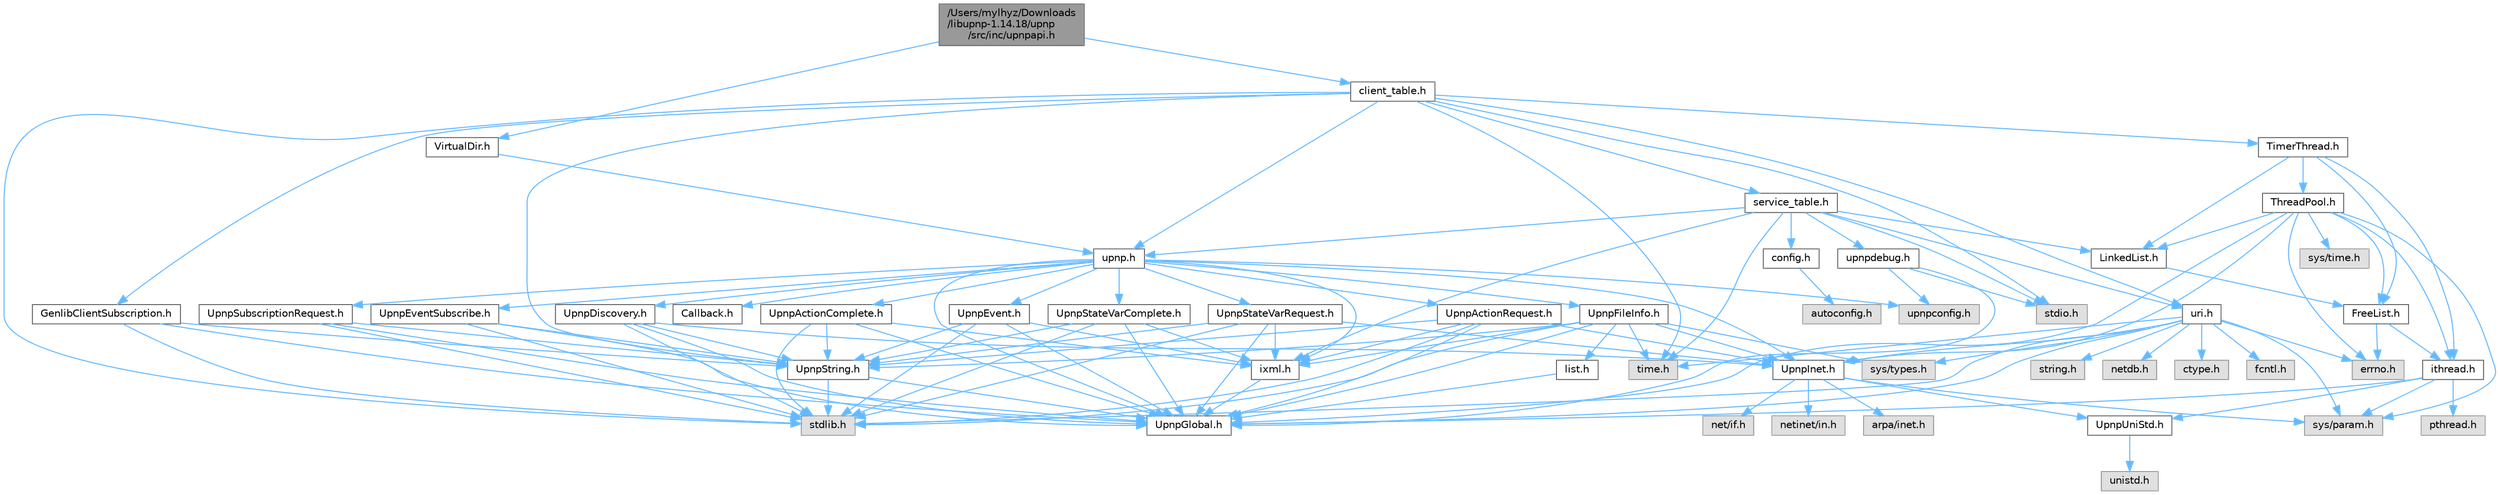 digraph "/Users/mylhyz/Downloads/libupnp-1.14.18/upnp/src/inc/upnpapi.h"
{
 // LATEX_PDF_SIZE
  bgcolor="transparent";
  edge [fontname=Helvetica,fontsize=10,labelfontname=Helvetica,labelfontsize=10];
  node [fontname=Helvetica,fontsize=10,shape=box,height=0.2,width=0.4];
  Node1 [id="Node000001",label="/Users/mylhyz/Downloads\l/libupnp-1.14.18/upnp\l/src/inc/upnpapi.h",height=0.2,width=0.4,color="gray40", fillcolor="grey60", style="filled", fontcolor="black",tooltip=" "];
  Node1 -> Node2 [id="edge1_Node000001_Node000002",color="steelblue1",style="solid",tooltip=" "];
  Node2 [id="Node000002",label="VirtualDir.h",height=0.2,width=0.4,color="grey40", fillcolor="white", style="filled",URL="$VirtualDir_8h_source.html",tooltip=" "];
  Node2 -> Node3 [id="edge2_Node000002_Node000003",color="steelblue1",style="solid",tooltip=" "];
  Node3 [id="Node000003",label="upnp.h",height=0.2,width=0.4,color="grey40", fillcolor="white", style="filled",URL="$upnp_8h.html",tooltip=" "];
  Node3 -> Node4 [id="edge3_Node000003_Node000004",color="steelblue1",style="solid",tooltip=" "];
  Node4 [id="Node000004",label="UpnpGlobal.h",height=0.2,width=0.4,color="grey40", fillcolor="white", style="filled",URL="$UpnpGlobal_8h.html",tooltip="Defines constants that for some reason are not defined on some systems."];
  Node3 -> Node5 [id="edge4_Node000003_Node000005",color="steelblue1",style="solid",tooltip=" "];
  Node5 [id="Node000005",label="UpnpInet.h",height=0.2,width=0.4,color="grey40", fillcolor="white", style="filled",URL="$UpnpInet_8h.html",tooltip="Provides a platform independent way to include TCP/IP types and functions."];
  Node5 -> Node6 [id="edge5_Node000005_Node000006",color="steelblue1",style="solid",tooltip=" "];
  Node6 [id="Node000006",label="UpnpUniStd.h",height=0.2,width=0.4,color="grey40", fillcolor="white", style="filled",URL="$UpnpUniStd_8h_source.html",tooltip=" "];
  Node6 -> Node7 [id="edge6_Node000006_Node000007",color="steelblue1",style="solid",tooltip=" "];
  Node7 [id="Node000007",label="unistd.h",height=0.2,width=0.4,color="grey60", fillcolor="#E0E0E0", style="filled",tooltip=" "];
  Node5 -> Node8 [id="edge7_Node000005_Node000008",color="steelblue1",style="solid",tooltip=" "];
  Node8 [id="Node000008",label="sys/param.h",height=0.2,width=0.4,color="grey60", fillcolor="#E0E0E0", style="filled",tooltip=" "];
  Node5 -> Node9 [id="edge8_Node000005_Node000009",color="steelblue1",style="solid",tooltip=" "];
  Node9 [id="Node000009",label="arpa/inet.h",height=0.2,width=0.4,color="grey60", fillcolor="#E0E0E0", style="filled",tooltip=" "];
  Node5 -> Node10 [id="edge9_Node000005_Node000010",color="steelblue1",style="solid",tooltip=" "];
  Node10 [id="Node000010",label="net/if.h",height=0.2,width=0.4,color="grey60", fillcolor="#E0E0E0", style="filled",tooltip=" "];
  Node5 -> Node11 [id="edge10_Node000005_Node000011",color="steelblue1",style="solid",tooltip=" "];
  Node11 [id="Node000011",label="netinet/in.h",height=0.2,width=0.4,color="grey60", fillcolor="#E0E0E0", style="filled",tooltip=" "];
  Node3 -> Node12 [id="edge11_Node000003_Node000012",color="steelblue1",style="solid",tooltip=" "];
  Node12 [id="Node000012",label="ixml.h",height=0.2,width=0.4,color="grey40", fillcolor="white", style="filled",URL="$ixml_8h.html",tooltip=" "];
  Node12 -> Node4 [id="edge12_Node000012_Node000004",color="steelblue1",style="solid",tooltip=" "];
  Node3 -> Node13 [id="edge13_Node000003_Node000013",color="steelblue1",style="solid",tooltip=" "];
  Node13 [id="Node000013",label="upnpconfig.h",height=0.2,width=0.4,color="grey60", fillcolor="#E0E0E0", style="filled",tooltip=" "];
  Node3 -> Node14 [id="edge14_Node000003_Node000014",color="steelblue1",style="solid",tooltip=" "];
  Node14 [id="Node000014",label="UpnpActionComplete.h",height=0.2,width=0.4,color="grey40", fillcolor="white", style="filled",URL="$UpnpActionComplete_8h.html",tooltip="Header file for UpnpActionComplete methods."];
  Node14 -> Node15 [id="edge15_Node000014_Node000015",color="steelblue1",style="solid",tooltip=" "];
  Node15 [id="Node000015",label="stdlib.h",height=0.2,width=0.4,color="grey60", fillcolor="#E0E0E0", style="filled",tooltip=" "];
  Node14 -> Node4 [id="edge16_Node000014_Node000004",color="steelblue1",style="solid",tooltip=" "];
  Node14 -> Node16 [id="edge17_Node000014_Node000016",color="steelblue1",style="solid",tooltip=" "];
  Node16 [id="Node000016",label="UpnpString.h",height=0.2,width=0.4,color="grey40", fillcolor="white", style="filled",URL="$UpnpString_8h.html",tooltip="UpnpString object declaration."];
  Node16 -> Node4 [id="edge18_Node000016_Node000004",color="steelblue1",style="solid",tooltip=" "];
  Node16 -> Node15 [id="edge19_Node000016_Node000015",color="steelblue1",style="solid",tooltip=" "];
  Node14 -> Node12 [id="edge20_Node000014_Node000012",color="steelblue1",style="solid",tooltip=" "];
  Node3 -> Node17 [id="edge21_Node000003_Node000017",color="steelblue1",style="solid",tooltip=" "];
  Node17 [id="Node000017",label="UpnpActionRequest.h",height=0.2,width=0.4,color="grey40", fillcolor="white", style="filled",URL="$UpnpActionRequest_8h.html",tooltip="Header file for UpnpActionRequest methods."];
  Node17 -> Node15 [id="edge22_Node000017_Node000015",color="steelblue1",style="solid",tooltip=" "];
  Node17 -> Node4 [id="edge23_Node000017_Node000004",color="steelblue1",style="solid",tooltip=" "];
  Node17 -> Node5 [id="edge24_Node000017_Node000005",color="steelblue1",style="solid",tooltip=" "];
  Node17 -> Node16 [id="edge25_Node000017_Node000016",color="steelblue1",style="solid",tooltip=" "];
  Node17 -> Node12 [id="edge26_Node000017_Node000012",color="steelblue1",style="solid",tooltip=" "];
  Node3 -> Node18 [id="edge27_Node000003_Node000018",color="steelblue1",style="solid",tooltip=" "];
  Node18 [id="Node000018",label="UpnpDiscovery.h",height=0.2,width=0.4,color="grey40", fillcolor="white", style="filled",URL="$UpnpDiscovery_8h.html",tooltip="Header file for UpnpDiscovery methods."];
  Node18 -> Node15 [id="edge28_Node000018_Node000015",color="steelblue1",style="solid",tooltip=" "];
  Node18 -> Node4 [id="edge29_Node000018_Node000004",color="steelblue1",style="solid",tooltip=" "];
  Node18 -> Node5 [id="edge30_Node000018_Node000005",color="steelblue1",style="solid",tooltip=" "];
  Node18 -> Node16 [id="edge31_Node000018_Node000016",color="steelblue1",style="solid",tooltip=" "];
  Node3 -> Node19 [id="edge32_Node000003_Node000019",color="steelblue1",style="solid",tooltip=" "];
  Node19 [id="Node000019",label="UpnpEvent.h",height=0.2,width=0.4,color="grey40", fillcolor="white", style="filled",URL="$UpnpEvent_8h.html",tooltip="Header file for UpnpEvent methods."];
  Node19 -> Node15 [id="edge33_Node000019_Node000015",color="steelblue1",style="solid",tooltip=" "];
  Node19 -> Node4 [id="edge34_Node000019_Node000004",color="steelblue1",style="solid",tooltip=" "];
  Node19 -> Node16 [id="edge35_Node000019_Node000016",color="steelblue1",style="solid",tooltip=" "];
  Node19 -> Node12 [id="edge36_Node000019_Node000012",color="steelblue1",style="solid",tooltip=" "];
  Node3 -> Node20 [id="edge37_Node000003_Node000020",color="steelblue1",style="solid",tooltip=" "];
  Node20 [id="Node000020",label="UpnpEventSubscribe.h",height=0.2,width=0.4,color="grey40", fillcolor="white", style="filled",URL="$UpnpEventSubscribe_8h.html",tooltip="Header file for UpnpEventSubscribe methods."];
  Node20 -> Node15 [id="edge38_Node000020_Node000015",color="steelblue1",style="solid",tooltip=" "];
  Node20 -> Node4 [id="edge39_Node000020_Node000004",color="steelblue1",style="solid",tooltip=" "];
  Node20 -> Node16 [id="edge40_Node000020_Node000016",color="steelblue1",style="solid",tooltip=" "];
  Node3 -> Node21 [id="edge41_Node000003_Node000021",color="steelblue1",style="solid",tooltip=" "];
  Node21 [id="Node000021",label="UpnpFileInfo.h",height=0.2,width=0.4,color="grey40", fillcolor="white", style="filled",URL="$UpnpFileInfo_8h.html",tooltip="Header file for UpnpFileInfo methods."];
  Node21 -> Node15 [id="edge42_Node000021_Node000015",color="steelblue1",style="solid",tooltip=" "];
  Node21 -> Node4 [id="edge43_Node000021_Node000004",color="steelblue1",style="solid",tooltip=" "];
  Node21 -> Node5 [id="edge44_Node000021_Node000005",color="steelblue1",style="solid",tooltip=" "];
  Node21 -> Node16 [id="edge45_Node000021_Node000016",color="steelblue1",style="solid",tooltip=" "];
  Node21 -> Node12 [id="edge46_Node000021_Node000012",color="steelblue1",style="solid",tooltip=" "];
  Node21 -> Node22 [id="edge47_Node000021_Node000022",color="steelblue1",style="solid",tooltip=" "];
  Node22 [id="Node000022",label="list.h",height=0.2,width=0.4,color="grey40", fillcolor="white", style="filled",URL="$list_8h_source.html",tooltip=" "];
  Node22 -> Node4 [id="edge48_Node000022_Node000004",color="steelblue1",style="solid",tooltip=" "];
  Node21 -> Node23 [id="edge49_Node000021_Node000023",color="steelblue1",style="solid",tooltip=" "];
  Node23 [id="Node000023",label="sys/types.h",height=0.2,width=0.4,color="grey60", fillcolor="#E0E0E0", style="filled",tooltip=" "];
  Node21 -> Node24 [id="edge50_Node000021_Node000024",color="steelblue1",style="solid",tooltip=" "];
  Node24 [id="Node000024",label="time.h",height=0.2,width=0.4,color="grey60", fillcolor="#E0E0E0", style="filled",tooltip=" "];
  Node3 -> Node25 [id="edge51_Node000003_Node000025",color="steelblue1",style="solid",tooltip=" "];
  Node25 [id="Node000025",label="UpnpStateVarComplete.h",height=0.2,width=0.4,color="grey40", fillcolor="white", style="filled",URL="$UpnpStateVarComplete_8h.html",tooltip="Header file for UpnpStateVarComplete methods."];
  Node25 -> Node15 [id="edge52_Node000025_Node000015",color="steelblue1",style="solid",tooltip=" "];
  Node25 -> Node4 [id="edge53_Node000025_Node000004",color="steelblue1",style="solid",tooltip=" "];
  Node25 -> Node16 [id="edge54_Node000025_Node000016",color="steelblue1",style="solid",tooltip=" "];
  Node25 -> Node12 [id="edge55_Node000025_Node000012",color="steelblue1",style="solid",tooltip=" "];
  Node3 -> Node26 [id="edge56_Node000003_Node000026",color="steelblue1",style="solid",tooltip=" "];
  Node26 [id="Node000026",label="UpnpStateVarRequest.h",height=0.2,width=0.4,color="grey40", fillcolor="white", style="filled",URL="$UpnpStateVarRequest_8h.html",tooltip="Header file for UpnpStateVarRequest methods."];
  Node26 -> Node15 [id="edge57_Node000026_Node000015",color="steelblue1",style="solid",tooltip=" "];
  Node26 -> Node4 [id="edge58_Node000026_Node000004",color="steelblue1",style="solid",tooltip=" "];
  Node26 -> Node5 [id="edge59_Node000026_Node000005",color="steelblue1",style="solid",tooltip=" "];
  Node26 -> Node16 [id="edge60_Node000026_Node000016",color="steelblue1",style="solid",tooltip=" "];
  Node26 -> Node12 [id="edge61_Node000026_Node000012",color="steelblue1",style="solid",tooltip=" "];
  Node3 -> Node27 [id="edge62_Node000003_Node000027",color="steelblue1",style="solid",tooltip=" "];
  Node27 [id="Node000027",label="UpnpSubscriptionRequest.h",height=0.2,width=0.4,color="grey40", fillcolor="white", style="filled",URL="$UpnpSubscriptionRequest_8h.html",tooltip="Header file for UpnpSubscriptionRequest methods."];
  Node27 -> Node15 [id="edge63_Node000027_Node000015",color="steelblue1",style="solid",tooltip=" "];
  Node27 -> Node4 [id="edge64_Node000027_Node000004",color="steelblue1",style="solid",tooltip=" "];
  Node27 -> Node16 [id="edge65_Node000027_Node000016",color="steelblue1",style="solid",tooltip=" "];
  Node3 -> Node28 [id="edge66_Node000003_Node000028",color="steelblue1",style="solid",tooltip=" "];
  Node28 [id="Node000028",label="Callback.h",height=0.2,width=0.4,color="grey40", fillcolor="white", style="filled",URL="$Callback_8h.html",tooltip=" "];
  Node1 -> Node29 [id="edge67_Node000001_Node000029",color="steelblue1",style="solid",tooltip=" "];
  Node29 [id="Node000029",label="client_table.h",height=0.2,width=0.4,color="grey40", fillcolor="white", style="filled",URL="$client__table_8h.html",tooltip=" "];
  Node29 -> Node30 [id="edge68_Node000029_Node000030",color="steelblue1",style="solid",tooltip=" "];
  Node30 [id="Node000030",label="GenlibClientSubscription.h",height=0.2,width=0.4,color="grey40", fillcolor="white", style="filled",URL="$GenlibClientSubscription_8h.html",tooltip="Header file for GenlibClientSubscription methods."];
  Node30 -> Node15 [id="edge69_Node000030_Node000015",color="steelblue1",style="solid",tooltip=" "];
  Node30 -> Node4 [id="edge70_Node000030_Node000004",color="steelblue1",style="solid",tooltip=" "];
  Node30 -> Node16 [id="edge71_Node000030_Node000016",color="steelblue1",style="solid",tooltip=" "];
  Node29 -> Node31 [id="edge72_Node000029_Node000031",color="steelblue1",style="solid",tooltip=" "];
  Node31 [id="Node000031",label="TimerThread.h",height=0.2,width=0.4,color="grey40", fillcolor="white", style="filled",URL="$TimerThread_8h.html",tooltip=" "];
  Node31 -> Node32 [id="edge73_Node000031_Node000032",color="steelblue1",style="solid",tooltip=" "];
  Node32 [id="Node000032",label="FreeList.h",height=0.2,width=0.4,color="grey40", fillcolor="white", style="filled",URL="$FreeList_8h.html",tooltip=" "];
  Node32 -> Node33 [id="edge74_Node000032_Node000033",color="steelblue1",style="solid",tooltip=" "];
  Node33 [id="Node000033",label="ithread.h",height=0.2,width=0.4,color="grey40", fillcolor="white", style="filled",URL="$ithread_8h.html",tooltip=" "];
  Node33 -> Node8 [id="edge75_Node000033_Node000008",color="steelblue1",style="solid",tooltip=" "];
  Node33 -> Node4 [id="edge76_Node000033_Node000004",color="steelblue1",style="solid",tooltip=" "];
  Node33 -> Node6 [id="edge77_Node000033_Node000006",color="steelblue1",style="solid",tooltip=" "];
  Node33 -> Node34 [id="edge78_Node000033_Node000034",color="steelblue1",style="solid",tooltip=" "];
  Node34 [id="Node000034",label="pthread.h",height=0.2,width=0.4,color="grey60", fillcolor="#E0E0E0", style="filled",tooltip=" "];
  Node32 -> Node35 [id="edge79_Node000032_Node000035",color="steelblue1",style="solid",tooltip=" "];
  Node35 [id="Node000035",label="errno.h",height=0.2,width=0.4,color="grey60", fillcolor="#E0E0E0", style="filled",tooltip=" "];
  Node31 -> Node36 [id="edge80_Node000031_Node000036",color="steelblue1",style="solid",tooltip=" "];
  Node36 [id="Node000036",label="LinkedList.h",height=0.2,width=0.4,color="grey40", fillcolor="white", style="filled",URL="$LinkedList_8h.html",tooltip=" "];
  Node36 -> Node32 [id="edge81_Node000036_Node000032",color="steelblue1",style="solid",tooltip=" "];
  Node31 -> Node37 [id="edge82_Node000031_Node000037",color="steelblue1",style="solid",tooltip=" "];
  Node37 [id="Node000037",label="ThreadPool.h",height=0.2,width=0.4,color="grey40", fillcolor="white", style="filled",URL="$ThreadPool_8h.html",tooltip=" "];
  Node37 -> Node32 [id="edge83_Node000037_Node000032",color="steelblue1",style="solid",tooltip=" "];
  Node37 -> Node36 [id="edge84_Node000037_Node000036",color="steelblue1",style="solid",tooltip=" "];
  Node37 -> Node4 [id="edge85_Node000037_Node000004",color="steelblue1",style="solid",tooltip=" "];
  Node37 -> Node5 [id="edge86_Node000037_Node000005",color="steelblue1",style="solid",tooltip=" "];
  Node37 -> Node33 [id="edge87_Node000037_Node000033",color="steelblue1",style="solid",tooltip=" "];
  Node37 -> Node35 [id="edge88_Node000037_Node000035",color="steelblue1",style="solid",tooltip=" "];
  Node37 -> Node8 [id="edge89_Node000037_Node000008",color="steelblue1",style="solid",tooltip=" "];
  Node37 -> Node38 [id="edge90_Node000037_Node000038",color="steelblue1",style="solid",tooltip=" "];
  Node38 [id="Node000038",label="sys/time.h",height=0.2,width=0.4,color="grey60", fillcolor="#E0E0E0", style="filled",tooltip=" "];
  Node31 -> Node33 [id="edge91_Node000031_Node000033",color="steelblue1",style="solid",tooltip=" "];
  Node29 -> Node16 [id="edge92_Node000029_Node000016",color="steelblue1",style="solid",tooltip=" "];
  Node29 -> Node39 [id="edge93_Node000029_Node000039",color="steelblue1",style="solid",tooltip=" "];
  Node39 [id="Node000039",label="service_table.h",height=0.2,width=0.4,color="grey40", fillcolor="white", style="filled",URL="$service__table_8h.html",tooltip=" "];
  Node39 -> Node36 [id="edge94_Node000039_Node000036",color="steelblue1",style="solid",tooltip=" "];
  Node39 -> Node40 [id="edge95_Node000039_Node000040",color="steelblue1",style="solid",tooltip=" "];
  Node40 [id="Node000040",label="config.h",height=0.2,width=0.4,color="grey40", fillcolor="white", style="filled",URL="$config_8h_source.html",tooltip=" "];
  Node40 -> Node41 [id="edge96_Node000040_Node000041",color="steelblue1",style="solid",tooltip=" "];
  Node41 [id="Node000041",label="autoconfig.h",height=0.2,width=0.4,color="grey60", fillcolor="#E0E0E0", style="filled",tooltip=" "];
  Node39 -> Node12 [id="edge97_Node000039_Node000012",color="steelblue1",style="solid",tooltip=" "];
  Node39 -> Node3 [id="edge98_Node000039_Node000003",color="steelblue1",style="solid",tooltip=" "];
  Node39 -> Node42 [id="edge99_Node000039_Node000042",color="steelblue1",style="solid",tooltip=" "];
  Node42 [id="Node000042",label="upnpdebug.h",height=0.2,width=0.4,color="grey40", fillcolor="white", style="filled",URL="$upnpdebug_8h.html",tooltip=" "];
  Node42 -> Node4 [id="edge100_Node000042_Node000004",color="steelblue1",style="solid",tooltip=" "];
  Node42 -> Node13 [id="edge101_Node000042_Node000013",color="steelblue1",style="solid",tooltip=" "];
  Node42 -> Node43 [id="edge102_Node000042_Node000043",color="steelblue1",style="solid",tooltip=" "];
  Node43 [id="Node000043",label="stdio.h",height=0.2,width=0.4,color="grey60", fillcolor="#E0E0E0", style="filled",tooltip=" "];
  Node39 -> Node44 [id="edge103_Node000039_Node000044",color="steelblue1",style="solid",tooltip=" "];
  Node44 [id="Node000044",label="uri.h",height=0.2,width=0.4,color="grey40", fillcolor="white", style="filled",URL="$uri_8h.html",tooltip=" "];
  Node44 -> Node8 [id="edge104_Node000044_Node000008",color="steelblue1",style="solid",tooltip=" "];
  Node44 -> Node4 [id="edge105_Node000044_Node000004",color="steelblue1",style="solid",tooltip=" "];
  Node44 -> Node5 [id="edge106_Node000044_Node000005",color="steelblue1",style="solid",tooltip=" "];
  Node44 -> Node45 [id="edge107_Node000044_Node000045",color="steelblue1",style="solid",tooltip=" "];
  Node45 [id="Node000045",label="ctype.h",height=0.2,width=0.4,color="grey60", fillcolor="#E0E0E0", style="filled",tooltip=" "];
  Node44 -> Node35 [id="edge108_Node000044_Node000035",color="steelblue1",style="solid",tooltip=" "];
  Node44 -> Node46 [id="edge109_Node000044_Node000046",color="steelblue1",style="solid",tooltip=" "];
  Node46 [id="Node000046",label="fcntl.h",height=0.2,width=0.4,color="grey60", fillcolor="#E0E0E0", style="filled",tooltip=" "];
  Node44 -> Node15 [id="edge110_Node000044_Node000015",color="steelblue1",style="solid",tooltip=" "];
  Node44 -> Node47 [id="edge111_Node000044_Node000047",color="steelblue1",style="solid",tooltip=" "];
  Node47 [id="Node000047",label="string.h",height=0.2,width=0.4,color="grey60", fillcolor="#E0E0E0", style="filled",tooltip=" "];
  Node44 -> Node23 [id="edge112_Node000044_Node000023",color="steelblue1",style="solid",tooltip=" "];
  Node44 -> Node24 [id="edge113_Node000044_Node000024",color="steelblue1",style="solid",tooltip=" "];
  Node44 -> Node48 [id="edge114_Node000044_Node000048",color="steelblue1",style="solid",tooltip=" "];
  Node48 [id="Node000048",label="netdb.h",height=0.2,width=0.4,color="grey60", fillcolor="#E0E0E0", style="filled",tooltip=" "];
  Node39 -> Node43 [id="edge115_Node000039_Node000043",color="steelblue1",style="solid",tooltip=" "];
  Node39 -> Node24 [id="edge116_Node000039_Node000024",color="steelblue1",style="solid",tooltip=" "];
  Node29 -> Node3 [id="edge117_Node000029_Node000003",color="steelblue1",style="solid",tooltip=" "];
  Node29 -> Node44 [id="edge118_Node000029_Node000044",color="steelblue1",style="solid",tooltip=" "];
  Node29 -> Node43 [id="edge119_Node000029_Node000043",color="steelblue1",style="solid",tooltip=" "];
  Node29 -> Node15 [id="edge120_Node000029_Node000015",color="steelblue1",style="solid",tooltip=" "];
  Node29 -> Node24 [id="edge121_Node000029_Node000024",color="steelblue1",style="solid",tooltip=" "];
}
